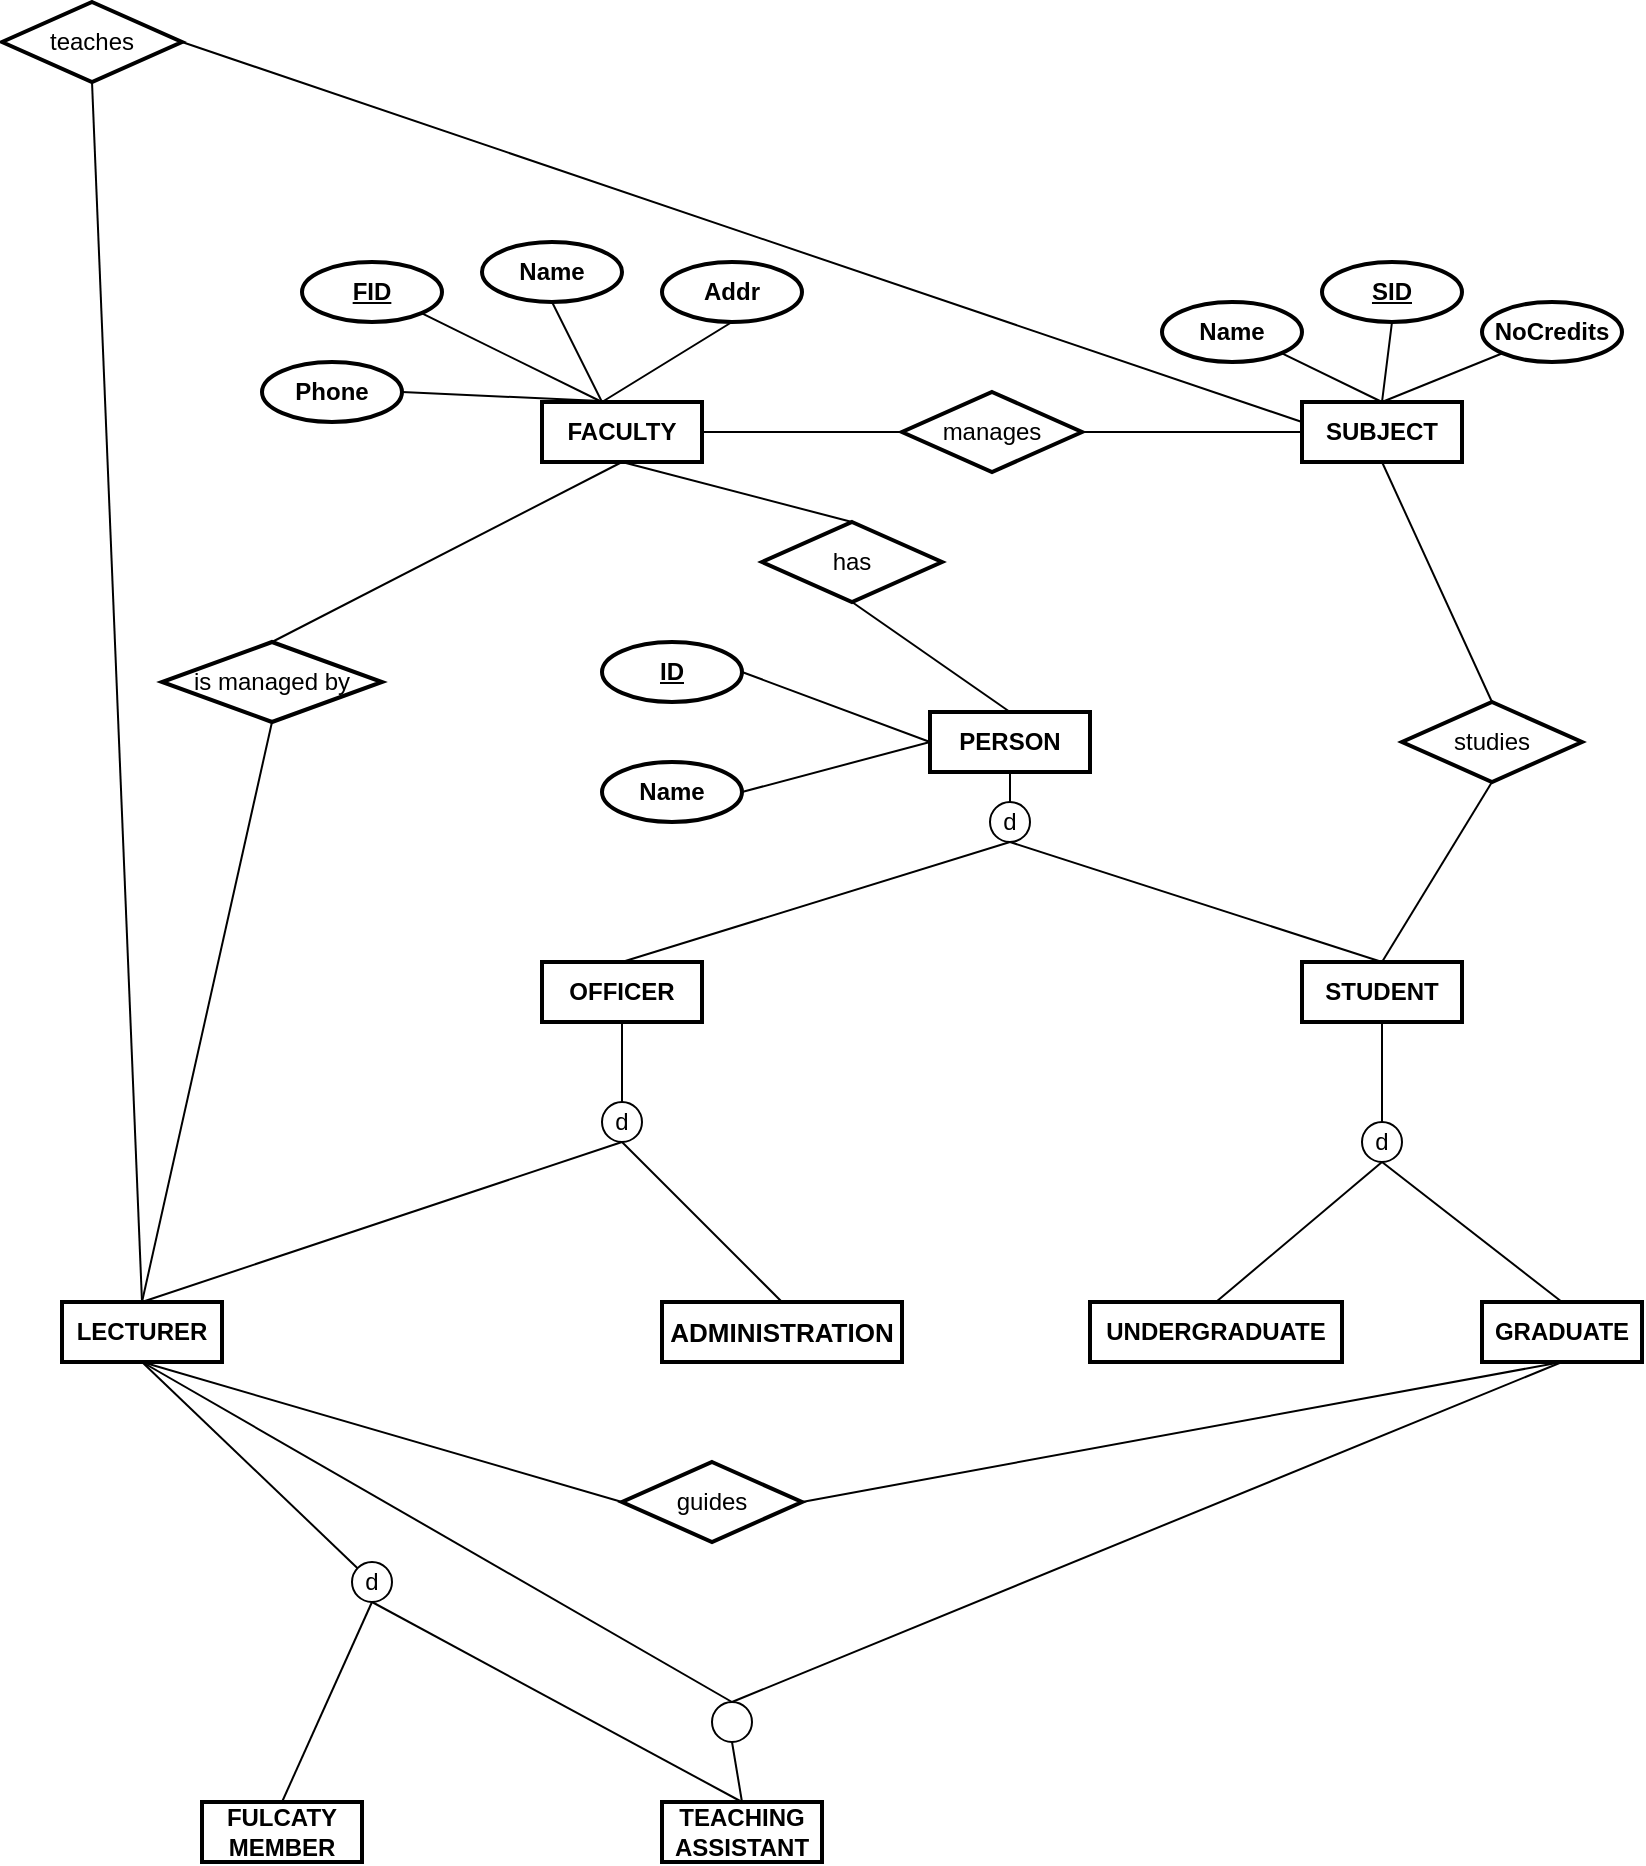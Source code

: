 <mxfile version="14.4.4" type="github">
  <diagram id="O1sjBDhfZiVow-tjS9cN" name="Page-1">
    <mxGraphModel dx="2903" dy="2281" grid="1" gridSize="10" guides="1" tooltips="1" connect="1" arrows="1" fold="1" page="1" pageScale="1" pageWidth="827" pageHeight="1169" math="0" shadow="0">
      <root>
        <mxCell id="0" />
        <mxCell id="1" parent="0" />
        <mxCell id="mwtJp1WoyP-pwZxEX0rx-1" value="&lt;b&gt;FACULTY&lt;/b&gt;" style="rounded=0;whiteSpace=wrap;html=1;strokeWidth=2;" parent="1" vertex="1">
          <mxGeometry x="140" y="170" width="80" height="30" as="geometry" />
        </mxCell>
        <mxCell id="mwtJp1WoyP-pwZxEX0rx-2" value="&lt;span&gt;FID&lt;/span&gt;" style="ellipse;whiteSpace=wrap;html=1;strokeWidth=2;fontStyle=5" parent="1" vertex="1">
          <mxGeometry x="20" y="100" width="70" height="30" as="geometry" />
        </mxCell>
        <mxCell id="mwtJp1WoyP-pwZxEX0rx-3" value="&lt;b&gt;Name&lt;/b&gt;" style="ellipse;whiteSpace=wrap;html=1;strokeWidth=2;" parent="1" vertex="1">
          <mxGeometry x="110" y="90" width="70" height="30" as="geometry" />
        </mxCell>
        <mxCell id="mwtJp1WoyP-pwZxEX0rx-4" value="&lt;b&gt;Addr&lt;/b&gt;" style="ellipse;whiteSpace=wrap;html=1;strokeWidth=2;" parent="1" vertex="1">
          <mxGeometry x="200" y="100" width="70" height="30" as="geometry" />
        </mxCell>
        <mxCell id="mwtJp1WoyP-pwZxEX0rx-5" value="&lt;b&gt;Phone&lt;/b&gt;" style="ellipse;whiteSpace=wrap;html=1;strokeWidth=2;" parent="1" vertex="1">
          <mxGeometry y="150" width="70" height="30" as="geometry" />
        </mxCell>
        <mxCell id="mwtJp1WoyP-pwZxEX0rx-6" value="&lt;b&gt;SUBJECT&lt;/b&gt;" style="rounded=0;whiteSpace=wrap;html=1;strokeWidth=2;" parent="1" vertex="1">
          <mxGeometry x="520" y="170" width="80" height="30" as="geometry" />
        </mxCell>
        <mxCell id="mwtJp1WoyP-pwZxEX0rx-7" value="&lt;b&gt;Name&lt;/b&gt;" style="ellipse;whiteSpace=wrap;html=1;strokeWidth=2;" parent="1" vertex="1">
          <mxGeometry x="450" y="120" width="70" height="30" as="geometry" />
        </mxCell>
        <mxCell id="mwtJp1WoyP-pwZxEX0rx-8" value="&lt;b&gt;&lt;u&gt;SID&lt;/u&gt;&lt;/b&gt;" style="ellipse;whiteSpace=wrap;html=1;strokeWidth=2;" parent="1" vertex="1">
          <mxGeometry x="530" y="100" width="70" height="30" as="geometry" />
        </mxCell>
        <mxCell id="mwtJp1WoyP-pwZxEX0rx-9" value="&lt;b&gt;NoCredits&lt;/b&gt;" style="ellipse;whiteSpace=wrap;html=1;strokeWidth=2;" parent="1" vertex="1">
          <mxGeometry x="610" y="120" width="70" height="30" as="geometry" />
        </mxCell>
        <mxCell id="mwtJp1WoyP-pwZxEX0rx-10" value="&lt;b&gt;OFFICER&lt;/b&gt;" style="rounded=0;whiteSpace=wrap;html=1;strokeWidth=2;" parent="1" vertex="1">
          <mxGeometry x="140" y="450" width="80" height="30" as="geometry" />
        </mxCell>
        <mxCell id="mwtJp1WoyP-pwZxEX0rx-12" value="&lt;div&gt;&lt;span style=&quot;font-size: 13px&quot;&gt;&lt;font&gt;&lt;b&gt;ADMINISTRATION&lt;/b&gt;&lt;/font&gt;&lt;/span&gt;&lt;/div&gt;" style="rounded=0;whiteSpace=wrap;html=1;strokeWidth=2;fontFamily=Helvetica;" parent="1" vertex="1">
          <mxGeometry x="200" y="620" width="120" height="30" as="geometry" />
        </mxCell>
        <mxCell id="mwtJp1WoyP-pwZxEX0rx-13" value="&lt;b&gt;LECTURER&lt;/b&gt;" style="rounded=0;whiteSpace=wrap;html=1;strokeWidth=2;" parent="1" vertex="1">
          <mxGeometry x="-100" y="620" width="80" height="30" as="geometry" />
        </mxCell>
        <mxCell id="mwtJp1WoyP-pwZxEX0rx-14" value="&lt;b&gt;FULCATY MEMBER&lt;/b&gt;" style="rounded=0;whiteSpace=wrap;html=1;strokeWidth=2;" parent="1" vertex="1">
          <mxGeometry x="-30" y="870" width="80" height="30" as="geometry" />
        </mxCell>
        <mxCell id="mwtJp1WoyP-pwZxEX0rx-15" value="&lt;b&gt;TEACHING ASSISTANT&lt;/b&gt;" style="rounded=0;whiteSpace=wrap;html=1;strokeWidth=2;" parent="1" vertex="1">
          <mxGeometry x="200" y="870" width="80" height="30" as="geometry" />
        </mxCell>
        <mxCell id="_EeWUKTGvMMaCwYqgXgI-2" value="&lt;b&gt;STUDENT&lt;/b&gt;" style="rounded=0;whiteSpace=wrap;html=1;strokeWidth=2;" vertex="1" parent="1">
          <mxGeometry x="520" y="450" width="80" height="30" as="geometry" />
        </mxCell>
        <mxCell id="_EeWUKTGvMMaCwYqgXgI-3" value="&lt;b&gt;UNDERGRADUATE&lt;/b&gt;" style="rounded=0;whiteSpace=wrap;html=1;strokeWidth=2;" vertex="1" parent="1">
          <mxGeometry x="414" y="620" width="126" height="30" as="geometry" />
        </mxCell>
        <mxCell id="_EeWUKTGvMMaCwYqgXgI-4" value="&lt;b&gt;GRADUATE&lt;/b&gt;" style="rounded=0;whiteSpace=wrap;html=1;strokeWidth=2;" vertex="1" parent="1">
          <mxGeometry x="610" y="620" width="80" height="30" as="geometry" />
        </mxCell>
        <mxCell id="_EeWUKTGvMMaCwYqgXgI-5" value="" style="endArrow=none;html=1;rounded=0;exitX=0.5;exitY=1;exitDx=0;exitDy=0;" edge="1" parent="1" source="mwtJp1WoyP-pwZxEX0rx-10" target="_EeWUKTGvMMaCwYqgXgI-6">
          <mxGeometry relative="1" as="geometry">
            <mxPoint x="290" y="550" as="sourcePoint" />
            <mxPoint x="190" y="540" as="targetPoint" />
          </mxGeometry>
        </mxCell>
        <mxCell id="_EeWUKTGvMMaCwYqgXgI-6" value="d" style="ellipse;whiteSpace=wrap;html=1;aspect=fixed;" vertex="1" parent="1">
          <mxGeometry x="170" y="520" width="20" height="20" as="geometry" />
        </mxCell>
        <mxCell id="_EeWUKTGvMMaCwYqgXgI-7" value="" style="endArrow=none;html=1;rounded=0;exitX=0.5;exitY=1;exitDx=0;exitDy=0;entryX=0.5;entryY=0;entryDx=0;entryDy=0;" edge="1" parent="1" source="_EeWUKTGvMMaCwYqgXgI-6" target="mwtJp1WoyP-pwZxEX0rx-12">
          <mxGeometry relative="1" as="geometry">
            <mxPoint x="190" y="490" as="sourcePoint" />
            <mxPoint x="190" y="530" as="targetPoint" />
          </mxGeometry>
        </mxCell>
        <mxCell id="_EeWUKTGvMMaCwYqgXgI-8" value="" style="endArrow=none;html=1;rounded=0;exitX=0.5;exitY=1;exitDx=0;exitDy=0;entryX=0.5;entryY=0;entryDx=0;entryDy=0;" edge="1" parent="1" source="_EeWUKTGvMMaCwYqgXgI-6" target="mwtJp1WoyP-pwZxEX0rx-13">
          <mxGeometry relative="1" as="geometry">
            <mxPoint x="190" y="550" as="sourcePoint" />
            <mxPoint x="100" y="630" as="targetPoint" />
          </mxGeometry>
        </mxCell>
        <mxCell id="_EeWUKTGvMMaCwYqgXgI-13" value="" style="endArrow=none;html=1;rounded=0;exitX=0.5;exitY=1;exitDx=0;exitDy=0;" edge="1" target="_EeWUKTGvMMaCwYqgXgI-14" parent="1" source="_EeWUKTGvMMaCwYqgXgI-2">
          <mxGeometry relative="1" as="geometry">
            <mxPoint x="550" y="490" as="sourcePoint" />
            <mxPoint x="560" y="550" as="targetPoint" />
          </mxGeometry>
        </mxCell>
        <mxCell id="_EeWUKTGvMMaCwYqgXgI-14" value="d" style="ellipse;whiteSpace=wrap;html=1;aspect=fixed;" vertex="1" parent="1">
          <mxGeometry x="550" y="530" width="20" height="20" as="geometry" />
        </mxCell>
        <mxCell id="_EeWUKTGvMMaCwYqgXgI-15" value="" style="endArrow=none;html=1;rounded=0;exitX=0.5;exitY=1;exitDx=0;exitDy=0;entryX=0.5;entryY=0;entryDx=0;entryDy=0;" edge="1" source="_EeWUKTGvMMaCwYqgXgI-14" parent="1" target="_EeWUKTGvMMaCwYqgXgI-3">
          <mxGeometry relative="1" as="geometry">
            <mxPoint x="560" y="500" as="sourcePoint" />
            <mxPoint x="460" y="630" as="targetPoint" />
          </mxGeometry>
        </mxCell>
        <mxCell id="_EeWUKTGvMMaCwYqgXgI-16" value="" style="endArrow=none;html=1;rounded=0;exitX=0.5;exitY=1;exitDx=0;exitDy=0;" edge="1" source="_EeWUKTGvMMaCwYqgXgI-14" parent="1">
          <mxGeometry relative="1" as="geometry">
            <mxPoint x="560" y="560" as="sourcePoint" />
            <mxPoint x="650" y="620" as="targetPoint" />
          </mxGeometry>
        </mxCell>
        <mxCell id="_EeWUKTGvMMaCwYqgXgI-17" value="" style="endArrow=none;html=1;rounded=0;exitX=0.5;exitY=1;exitDx=0;exitDy=0;" edge="1" target="_EeWUKTGvMMaCwYqgXgI-18" parent="1" source="mwtJp1WoyP-pwZxEX0rx-13">
          <mxGeometry relative="1" as="geometry">
            <mxPoint x="-60" y="700" as="sourcePoint" />
            <mxPoint x="190" y="770" as="targetPoint" />
          </mxGeometry>
        </mxCell>
        <mxCell id="_EeWUKTGvMMaCwYqgXgI-18" value="d" style="ellipse;whiteSpace=wrap;html=1;aspect=fixed;" vertex="1" parent="1">
          <mxGeometry x="45" y="750" width="20" height="20" as="geometry" />
        </mxCell>
        <mxCell id="_EeWUKTGvMMaCwYqgXgI-19" value="" style="endArrow=none;html=1;rounded=0;exitX=0.5;exitY=1;exitDx=0;exitDy=0;entryX=0.5;entryY=0;entryDx=0;entryDy=0;" edge="1" source="_EeWUKTGvMMaCwYqgXgI-18" parent="1" target="mwtJp1WoyP-pwZxEX0rx-14">
          <mxGeometry relative="1" as="geometry">
            <mxPoint x="190" y="720" as="sourcePoint" />
            <mxPoint x="90" y="850" as="targetPoint" />
          </mxGeometry>
        </mxCell>
        <mxCell id="_EeWUKTGvMMaCwYqgXgI-20" value="" style="endArrow=none;html=1;rounded=0;exitX=0.5;exitY=1;exitDx=0;exitDy=0;entryX=0.5;entryY=0;entryDx=0;entryDy=0;" edge="1" source="_EeWUKTGvMMaCwYqgXgI-18" parent="1" target="mwtJp1WoyP-pwZxEX0rx-15">
          <mxGeometry relative="1" as="geometry">
            <mxPoint x="190" y="780" as="sourcePoint" />
            <mxPoint x="290" y="850" as="targetPoint" />
          </mxGeometry>
        </mxCell>
        <mxCell id="_EeWUKTGvMMaCwYqgXgI-21" value="" style="endArrow=none;html=1;rounded=0;entryX=0.5;entryY=0;entryDx=0;entryDy=0;exitX=1;exitY=0.5;exitDx=0;exitDy=0;" edge="1" parent="1" source="mwtJp1WoyP-pwZxEX0rx-5" target="mwtJp1WoyP-pwZxEX0rx-1">
          <mxGeometry relative="1" as="geometry">
            <mxPoint x="290" y="30" as="sourcePoint" />
            <mxPoint x="450" y="30" as="targetPoint" />
          </mxGeometry>
        </mxCell>
        <mxCell id="_EeWUKTGvMMaCwYqgXgI-22" value="" style="endArrow=none;html=1;rounded=0;exitX=1;exitY=1;exitDx=0;exitDy=0;" edge="1" parent="1" source="mwtJp1WoyP-pwZxEX0rx-2">
          <mxGeometry relative="1" as="geometry">
            <mxPoint x="80" y="175" as="sourcePoint" />
            <mxPoint x="170" y="170" as="targetPoint" />
          </mxGeometry>
        </mxCell>
        <mxCell id="_EeWUKTGvMMaCwYqgXgI-23" value="" style="endArrow=none;html=1;rounded=0;exitX=0.5;exitY=1;exitDx=0;exitDy=0;" edge="1" parent="1" source="mwtJp1WoyP-pwZxEX0rx-3">
          <mxGeometry relative="1" as="geometry">
            <mxPoint x="89.749" y="135.607" as="sourcePoint" />
            <mxPoint x="170" y="170" as="targetPoint" />
          </mxGeometry>
        </mxCell>
        <mxCell id="_EeWUKTGvMMaCwYqgXgI-24" value="" style="endArrow=none;html=1;rounded=0;exitX=0;exitY=0.5;exitDx=0;exitDy=0;entryX=1;entryY=0.5;entryDx=0;entryDy=0;" edge="1" parent="1" source="_EeWUKTGvMMaCwYqgXgI-41" target="mwtJp1WoyP-pwZxEX0rx-1">
          <mxGeometry relative="1" as="geometry">
            <mxPoint x="155" y="130" as="sourcePoint" />
            <mxPoint x="170" y="170" as="targetPoint" />
          </mxGeometry>
        </mxCell>
        <mxCell id="_EeWUKTGvMMaCwYqgXgI-26" value="" style="endArrow=none;html=1;rounded=0;exitX=0.5;exitY=0;exitDx=0;exitDy=0;entryX=1;entryY=1;entryDx=0;entryDy=0;" edge="1" parent="1" source="mwtJp1WoyP-pwZxEX0rx-6" target="mwtJp1WoyP-pwZxEX0rx-7">
          <mxGeometry relative="1" as="geometry">
            <mxPoint x="229.186" y="138.381" as="sourcePoint" />
            <mxPoint x="180" y="180" as="targetPoint" />
          </mxGeometry>
        </mxCell>
        <mxCell id="_EeWUKTGvMMaCwYqgXgI-27" value="" style="endArrow=none;html=1;rounded=0;entryX=0.5;entryY=1;entryDx=0;entryDy=0;" edge="1" parent="1" target="mwtJp1WoyP-pwZxEX0rx-8">
          <mxGeometry relative="1" as="geometry">
            <mxPoint x="560" y="170" as="sourcePoint" />
            <mxPoint x="519.749" y="155.607" as="targetPoint" />
          </mxGeometry>
        </mxCell>
        <mxCell id="_EeWUKTGvMMaCwYqgXgI-28" value="" style="endArrow=none;html=1;rounded=0;entryX=0;entryY=1;entryDx=0;entryDy=0;" edge="1" parent="1" target="mwtJp1WoyP-pwZxEX0rx-9">
          <mxGeometry relative="1" as="geometry">
            <mxPoint x="560" y="170" as="sourcePoint" />
            <mxPoint x="575" y="140" as="targetPoint" />
          </mxGeometry>
        </mxCell>
        <mxCell id="_EeWUKTGvMMaCwYqgXgI-29" value="&lt;span&gt;ID&lt;/span&gt;" style="ellipse;whiteSpace=wrap;html=1;strokeWidth=2;fontStyle=5" vertex="1" parent="1">
          <mxGeometry x="170" y="290" width="70" height="30" as="geometry" />
        </mxCell>
        <mxCell id="_EeWUKTGvMMaCwYqgXgI-30" value="&lt;b&gt;Name&lt;/b&gt;" style="ellipse;whiteSpace=wrap;html=1;strokeWidth=2;" vertex="1" parent="1">
          <mxGeometry x="170" y="350" width="70" height="30" as="geometry" />
        </mxCell>
        <mxCell id="_EeWUKTGvMMaCwYqgXgI-31" value="" style="endArrow=none;html=1;rounded=0;exitX=1;exitY=0.5;exitDx=0;exitDy=0;entryX=0;entryY=0.5;entryDx=0;entryDy=0;" edge="1" parent="1" source="_EeWUKTGvMMaCwYqgXgI-29" target="_EeWUKTGvMMaCwYqgXgI-57">
          <mxGeometry relative="1" as="geometry">
            <mxPoint x="70" y="455" as="sourcePoint" />
            <mxPoint x="330" y="330" as="targetPoint" />
          </mxGeometry>
        </mxCell>
        <mxCell id="_EeWUKTGvMMaCwYqgXgI-32" value="" style="endArrow=none;html=1;rounded=0;exitX=1;exitY=0.5;exitDx=0;exitDy=0;entryX=0;entryY=0.5;entryDx=0;entryDy=0;" edge="1" parent="1" source="_EeWUKTGvMMaCwYqgXgI-30" target="_EeWUKTGvMMaCwYqgXgI-57">
          <mxGeometry relative="1" as="geometry">
            <mxPoint x="79.749" y="415.607" as="sourcePoint" />
            <mxPoint x="160" y="450" as="targetPoint" />
          </mxGeometry>
        </mxCell>
        <mxCell id="_EeWUKTGvMMaCwYqgXgI-37" value="" style="endArrow=none;html=1;rounded=0;exitX=0.5;exitY=0;exitDx=0;exitDy=0;entryX=0.5;entryY=1;entryDx=0;entryDy=0;" edge="1" target="_EeWUKTGvMMaCwYqgXgI-38" parent="1" source="mwtJp1WoyP-pwZxEX0rx-15">
          <mxGeometry relative="1" as="geometry">
            <mxPoint x="510" y="690" as="sourcePoint" />
            <mxPoint x="410" y="760" as="targetPoint" />
          </mxGeometry>
        </mxCell>
        <mxCell id="_EeWUKTGvMMaCwYqgXgI-38" value="" style="ellipse;whiteSpace=wrap;html=1;aspect=fixed;" vertex="1" parent="1">
          <mxGeometry x="225" y="820" width="20" height="20" as="geometry" />
        </mxCell>
        <mxCell id="_EeWUKTGvMMaCwYqgXgI-39" value="" style="endArrow=none;html=1;rounded=0;exitX=0.5;exitY=0;exitDx=0;exitDy=0;entryX=0.5;entryY=1;entryDx=0;entryDy=0;" edge="1" source="_EeWUKTGvMMaCwYqgXgI-38" parent="1" target="mwtJp1WoyP-pwZxEX0rx-13">
          <mxGeometry relative="1" as="geometry">
            <mxPoint x="410" y="710" as="sourcePoint" />
            <mxPoint x="-60" y="700" as="targetPoint" />
          </mxGeometry>
        </mxCell>
        <mxCell id="_EeWUKTGvMMaCwYqgXgI-40" value="" style="endArrow=none;html=1;rounded=0;exitX=0.5;exitY=1;exitDx=0;exitDy=0;entryX=0.5;entryY=0;entryDx=0;entryDy=0;" edge="1" source="_EeWUKTGvMMaCwYqgXgI-4" parent="1" target="_EeWUKTGvMMaCwYqgXgI-38">
          <mxGeometry relative="1" as="geometry">
            <mxPoint x="650" y="700" as="sourcePoint" />
            <mxPoint x="440" y="740" as="targetPoint" />
          </mxGeometry>
        </mxCell>
        <mxCell id="_EeWUKTGvMMaCwYqgXgI-41" value="manages" style="shape=rhombus;perimeter=rhombusPerimeter;whiteSpace=wrap;html=1;align=center;strokeWidth=2;" vertex="1" parent="1">
          <mxGeometry x="320" y="165" width="90" height="40" as="geometry" />
        </mxCell>
        <mxCell id="_EeWUKTGvMMaCwYqgXgI-42" value="" style="endArrow=none;html=1;rounded=0;exitX=0;exitY=0.5;exitDx=0;exitDy=0;entryX=1;entryY=0.5;entryDx=0;entryDy=0;" edge="1" parent="1" source="mwtJp1WoyP-pwZxEX0rx-6" target="_EeWUKTGvMMaCwYqgXgI-41">
          <mxGeometry relative="1" as="geometry">
            <mxPoint x="330" y="195" as="sourcePoint" />
            <mxPoint x="230" y="195" as="targetPoint" />
          </mxGeometry>
        </mxCell>
        <mxCell id="_EeWUKTGvMMaCwYqgXgI-45" value="" style="endArrow=none;html=1;rounded=0;exitX=0.5;exitY=0;exitDx=0;exitDy=0;entryX=0.5;entryY=1;entryDx=0;entryDy=0;" edge="1" parent="1" source="_EeWUKTGvMMaCwYqgXgI-46" target="mwtJp1WoyP-pwZxEX0rx-1">
          <mxGeometry relative="1" as="geometry">
            <mxPoint x="165" y="140" as="sourcePoint" />
            <mxPoint x="230" y="195" as="targetPoint" />
          </mxGeometry>
        </mxCell>
        <mxCell id="_EeWUKTGvMMaCwYqgXgI-46" value="has" style="shape=rhombus;perimeter=rhombusPerimeter;whiteSpace=wrap;html=1;align=center;strokeWidth=2;" vertex="1" parent="1">
          <mxGeometry x="250" y="230" width="90" height="40" as="geometry" />
        </mxCell>
        <mxCell id="_EeWUKTGvMMaCwYqgXgI-47" value="" style="endArrow=none;html=1;rounded=0;exitX=0.5;exitY=0;exitDx=0;exitDy=0;entryX=0.5;entryY=1;entryDx=0;entryDy=0;" edge="1" parent="1" target="_EeWUKTGvMMaCwYqgXgI-46" source="_EeWUKTGvMMaCwYqgXgI-57">
          <mxGeometry relative="1" as="geometry">
            <mxPoint x="530" y="195" as="sourcePoint" />
            <mxPoint x="240" y="205" as="targetPoint" />
          </mxGeometry>
        </mxCell>
        <mxCell id="_EeWUKTGvMMaCwYqgXgI-48" value="is managed by" style="shape=rhombus;perimeter=rhombusPerimeter;whiteSpace=wrap;html=1;align=center;strokeWidth=2;" vertex="1" parent="1">
          <mxGeometry x="-50" y="290" width="110" height="40" as="geometry" />
        </mxCell>
        <mxCell id="_EeWUKTGvMMaCwYqgXgI-49" value="" style="endArrow=none;html=1;rounded=0;exitX=0.5;exitY=0;exitDx=0;exitDy=0;" edge="1" parent="1" source="_EeWUKTGvMMaCwYqgXgI-48">
          <mxGeometry relative="1" as="geometry">
            <mxPoint x="105" y="310" as="sourcePoint" />
            <mxPoint x="180" y="200" as="targetPoint" />
          </mxGeometry>
        </mxCell>
        <mxCell id="_EeWUKTGvMMaCwYqgXgI-50" value="" style="endArrow=none;html=1;rounded=0;exitX=0.5;exitY=0;exitDx=0;exitDy=0;entryX=0.5;entryY=1;entryDx=0;entryDy=0;" edge="1" parent="1" source="mwtJp1WoyP-pwZxEX0rx-13" target="_EeWUKTGvMMaCwYqgXgI-48">
          <mxGeometry relative="1" as="geometry">
            <mxPoint x="245" y="310" as="sourcePoint" />
            <mxPoint x="190" y="210" as="targetPoint" />
          </mxGeometry>
        </mxCell>
        <mxCell id="_EeWUKTGvMMaCwYqgXgI-51" value="teaches" style="shape=rhombus;perimeter=rhombusPerimeter;whiteSpace=wrap;html=1;align=center;strokeWidth=2;" vertex="1" parent="1">
          <mxGeometry x="-130" y="-30" width="90" height="40" as="geometry" />
        </mxCell>
        <mxCell id="_EeWUKTGvMMaCwYqgXgI-52" value="" style="endArrow=none;html=1;rounded=0;exitX=0.5;exitY=0;exitDx=0;exitDy=0;entryX=0.5;entryY=1;entryDx=0;entryDy=0;" edge="1" parent="1" source="mwtJp1WoyP-pwZxEX0rx-13" target="_EeWUKTGvMMaCwYqgXgI-51">
          <mxGeometry relative="1" as="geometry">
            <mxPoint x="300" y="630" as="sourcePoint" />
            <mxPoint x="305" y="450" as="targetPoint" />
          </mxGeometry>
        </mxCell>
        <mxCell id="_EeWUKTGvMMaCwYqgXgI-53" value="" style="endArrow=none;html=1;rounded=0;exitX=1;exitY=0.5;exitDx=0;exitDy=0;" edge="1" parent="1" source="_EeWUKTGvMMaCwYqgXgI-51">
          <mxGeometry relative="1" as="geometry">
            <mxPoint x="300" y="630" as="sourcePoint" />
            <mxPoint x="520" y="180" as="targetPoint" />
          </mxGeometry>
        </mxCell>
        <mxCell id="_EeWUKTGvMMaCwYqgXgI-54" value="studies" style="shape=rhombus;perimeter=rhombusPerimeter;whiteSpace=wrap;html=1;align=center;strokeWidth=2;" vertex="1" parent="1">
          <mxGeometry x="570" y="320" width="90" height="40" as="geometry" />
        </mxCell>
        <mxCell id="_EeWUKTGvMMaCwYqgXgI-55" value="" style="endArrow=none;html=1;rounded=0;exitX=0.5;exitY=0;exitDx=0;exitDy=0;entryX=0.5;entryY=1;entryDx=0;entryDy=0;" edge="1" parent="1" source="_EeWUKTGvMMaCwYqgXgI-54" target="mwtJp1WoyP-pwZxEX0rx-6">
          <mxGeometry relative="1" as="geometry">
            <mxPoint x="455" y="410" as="sourcePoint" />
            <mxPoint x="570" y="210" as="targetPoint" />
          </mxGeometry>
        </mxCell>
        <mxCell id="_EeWUKTGvMMaCwYqgXgI-56" value="" style="endArrow=none;html=1;rounded=0;entryX=0.5;entryY=1;entryDx=0;entryDy=0;exitX=0.5;exitY=0;exitDx=0;exitDy=0;" edge="1" parent="1" source="_EeWUKTGvMMaCwYqgXgI-2" target="_EeWUKTGvMMaCwYqgXgI-54">
          <mxGeometry relative="1" as="geometry">
            <mxPoint x="565" y="450" as="sourcePoint" />
            <mxPoint x="570" y="210" as="targetPoint" />
          </mxGeometry>
        </mxCell>
        <mxCell id="_EeWUKTGvMMaCwYqgXgI-57" value="&lt;b&gt;PERSON&lt;/b&gt;" style="rounded=0;whiteSpace=wrap;html=1;strokeWidth=2;" vertex="1" parent="1">
          <mxGeometry x="334" y="325" width="80" height="30" as="geometry" />
        </mxCell>
        <mxCell id="_EeWUKTGvMMaCwYqgXgI-62" value="d" style="ellipse;whiteSpace=wrap;html=1;aspect=fixed;" vertex="1" parent="1">
          <mxGeometry x="364" y="370" width="20" height="20" as="geometry" />
        </mxCell>
        <mxCell id="_EeWUKTGvMMaCwYqgXgI-63" value="" style="endArrow=none;html=1;rounded=0;exitX=0.5;exitY=1;exitDx=0;exitDy=0;entryX=0.5;entryY=0;entryDx=0;entryDy=0;" edge="1" source="_EeWUKTGvMMaCwYqgXgI-62" parent="1" target="_EeWUKTGvMMaCwYqgXgI-2">
          <mxGeometry relative="1" as="geometry">
            <mxPoint x="390" y="430" as="sourcePoint" />
            <mxPoint x="490" y="500" as="targetPoint" />
          </mxGeometry>
        </mxCell>
        <mxCell id="_EeWUKTGvMMaCwYqgXgI-64" value="" style="endArrow=none;html=1;rounded=0;exitX=0.5;exitY=1;exitDx=0;exitDy=0;entryX=0.5;entryY=0;entryDx=0;entryDy=0;" edge="1" source="_EeWUKTGvMMaCwYqgXgI-62" parent="1" target="mwtJp1WoyP-pwZxEX0rx-10">
          <mxGeometry relative="1" as="geometry">
            <mxPoint x="390" y="370" as="sourcePoint" />
            <mxPoint x="290" y="500" as="targetPoint" />
          </mxGeometry>
        </mxCell>
        <mxCell id="_EeWUKTGvMMaCwYqgXgI-65" value="" style="endArrow=none;html=1;rounded=0;exitX=0.5;exitY=1;exitDx=0;exitDy=0;" edge="1" target="_EeWUKTGvMMaCwYqgXgI-62" parent="1" source="_EeWUKTGvMMaCwYqgXgI-57">
          <mxGeometry relative="1" as="geometry">
            <mxPoint x="380" y="360" as="sourcePoint" />
            <mxPoint x="390" y="420" as="targetPoint" />
          </mxGeometry>
        </mxCell>
        <mxCell id="_EeWUKTGvMMaCwYqgXgI-74" value="guides" style="shape=rhombus;perimeter=rhombusPerimeter;whiteSpace=wrap;html=1;align=center;strokeWidth=2;" vertex="1" parent="1">
          <mxGeometry x="180" y="700" width="90" height="40" as="geometry" />
        </mxCell>
        <mxCell id="_EeWUKTGvMMaCwYqgXgI-76" value="" style="endArrow=none;html=1;rounded=0;exitX=0;exitY=0.5;exitDx=0;exitDy=0;entryX=0.5;entryY=1;entryDx=0;entryDy=0;" edge="1" parent="1" source="_EeWUKTGvMMaCwYqgXgI-74" target="mwtJp1WoyP-pwZxEX0rx-13">
          <mxGeometry relative="1" as="geometry">
            <mxPoint x="245" y="830" as="sourcePoint" />
            <mxPoint x="-50" y="660" as="targetPoint" />
          </mxGeometry>
        </mxCell>
        <mxCell id="_EeWUKTGvMMaCwYqgXgI-77" value="" style="endArrow=none;html=1;rounded=0;entryX=1;entryY=0.5;entryDx=0;entryDy=0;" edge="1" parent="1" target="_EeWUKTGvMMaCwYqgXgI-74">
          <mxGeometry relative="1" as="geometry">
            <mxPoint x="650" y="650" as="sourcePoint" />
            <mxPoint x="-50" y="660" as="targetPoint" />
          </mxGeometry>
        </mxCell>
        <mxCell id="_EeWUKTGvMMaCwYqgXgI-78" value="" style="endArrow=none;html=1;rounded=0;exitX=0.5;exitY=1;exitDx=0;exitDy=0;" edge="1" parent="1" source="mwtJp1WoyP-pwZxEX0rx-4">
          <mxGeometry relative="1" as="geometry">
            <mxPoint x="155" y="130" as="sourcePoint" />
            <mxPoint x="170" y="170" as="targetPoint" />
          </mxGeometry>
        </mxCell>
      </root>
    </mxGraphModel>
  </diagram>
</mxfile>
